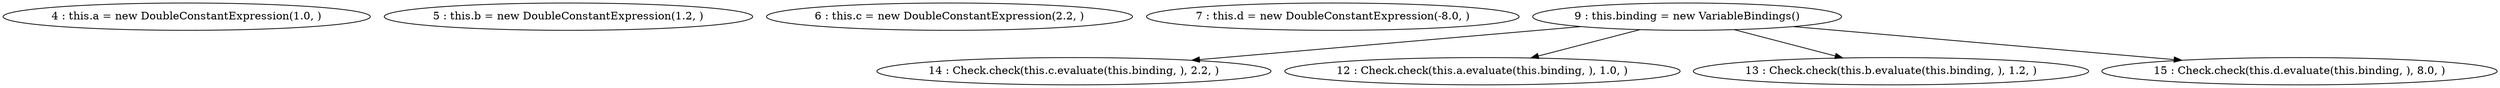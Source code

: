 digraph G {
"4 : this.a = new DoubleConstantExpression(1.0, )"
"5 : this.b = new DoubleConstantExpression(1.2, )"
"6 : this.c = new DoubleConstantExpression(2.2, )"
"7 : this.d = new DoubleConstantExpression(-8.0, )"
"9 : this.binding = new VariableBindings()"
"9 : this.binding = new VariableBindings()" -> "14 : Check.check(this.c.evaluate(this.binding, ), 2.2, )"
"9 : this.binding = new VariableBindings()" -> "12 : Check.check(this.a.evaluate(this.binding, ), 1.0, )"
"9 : this.binding = new VariableBindings()" -> "13 : Check.check(this.b.evaluate(this.binding, ), 1.2, )"
"9 : this.binding = new VariableBindings()" -> "15 : Check.check(this.d.evaluate(this.binding, ), 8.0, )"
"12 : Check.check(this.a.evaluate(this.binding, ), 1.0, )"
"13 : Check.check(this.b.evaluate(this.binding, ), 1.2, )"
"14 : Check.check(this.c.evaluate(this.binding, ), 2.2, )"
"15 : Check.check(this.d.evaluate(this.binding, ), 8.0, )"
}